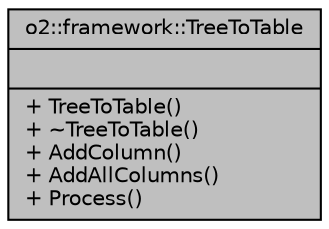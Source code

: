 digraph "o2::framework::TreeToTable"
{
 // INTERACTIVE_SVG=YES
  bgcolor="transparent";
  edge [fontname="Helvetica",fontsize="10",labelfontname="Helvetica",labelfontsize="10"];
  node [fontname="Helvetica",fontsize="10",shape=record];
  Node1 [label="{o2::framework::TreeToTable\n||+ TreeToTable()\l+ ~TreeToTable()\l+ AddColumn()\l+ AddAllColumns()\l+ Process()\l}",height=0.2,width=0.4,color="black", fillcolor="grey75", style="filled", fontcolor="black"];
}
